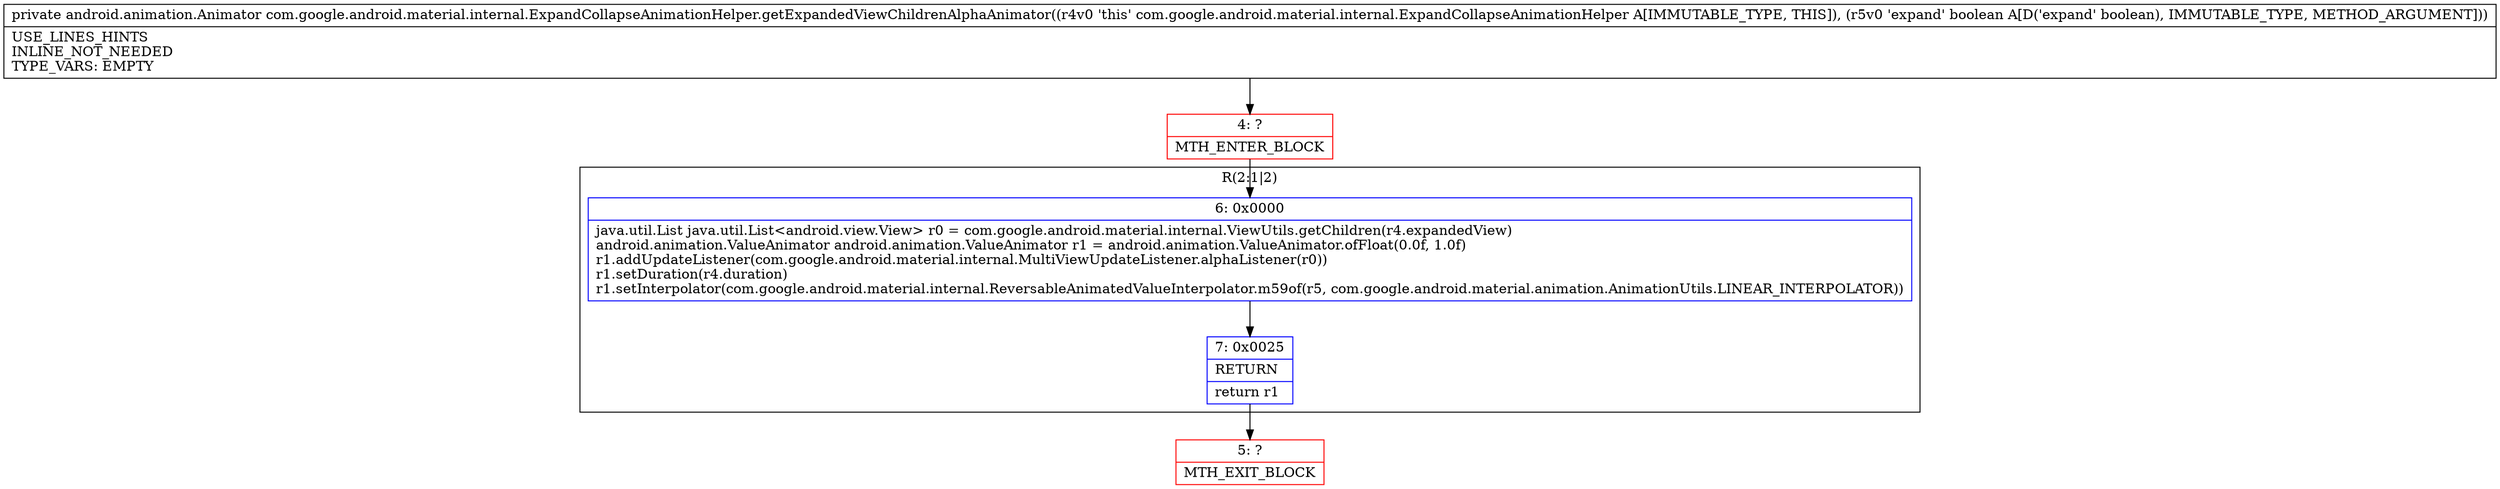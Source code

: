 digraph "CFG forcom.google.android.material.internal.ExpandCollapseAnimationHelper.getExpandedViewChildrenAlphaAnimator(Z)Landroid\/animation\/Animator;" {
subgraph cluster_Region_1060178080 {
label = "R(2:1|2)";
node [shape=record,color=blue];
Node_6 [shape=record,label="{6\:\ 0x0000|java.util.List java.util.List\<android.view.View\> r0 = com.google.android.material.internal.ViewUtils.getChildren(r4.expandedView)\landroid.animation.ValueAnimator android.animation.ValueAnimator r1 = android.animation.ValueAnimator.ofFloat(0.0f, 1.0f)\lr1.addUpdateListener(com.google.android.material.internal.MultiViewUpdateListener.alphaListener(r0))\lr1.setDuration(r4.duration)\lr1.setInterpolator(com.google.android.material.internal.ReversableAnimatedValueInterpolator.m59of(r5, com.google.android.material.animation.AnimationUtils.LINEAR_INTERPOLATOR))\l}"];
Node_7 [shape=record,label="{7\:\ 0x0025|RETURN\l|return r1\l}"];
}
Node_4 [shape=record,color=red,label="{4\:\ ?|MTH_ENTER_BLOCK\l}"];
Node_5 [shape=record,color=red,label="{5\:\ ?|MTH_EXIT_BLOCK\l}"];
MethodNode[shape=record,label="{private android.animation.Animator com.google.android.material.internal.ExpandCollapseAnimationHelper.getExpandedViewChildrenAlphaAnimator((r4v0 'this' com.google.android.material.internal.ExpandCollapseAnimationHelper A[IMMUTABLE_TYPE, THIS]), (r5v0 'expand' boolean A[D('expand' boolean), IMMUTABLE_TYPE, METHOD_ARGUMENT]))  | USE_LINES_HINTS\lINLINE_NOT_NEEDED\lTYPE_VARS: EMPTY\l}"];
MethodNode -> Node_4;Node_6 -> Node_7;
Node_7 -> Node_5;
Node_4 -> Node_6;
}

